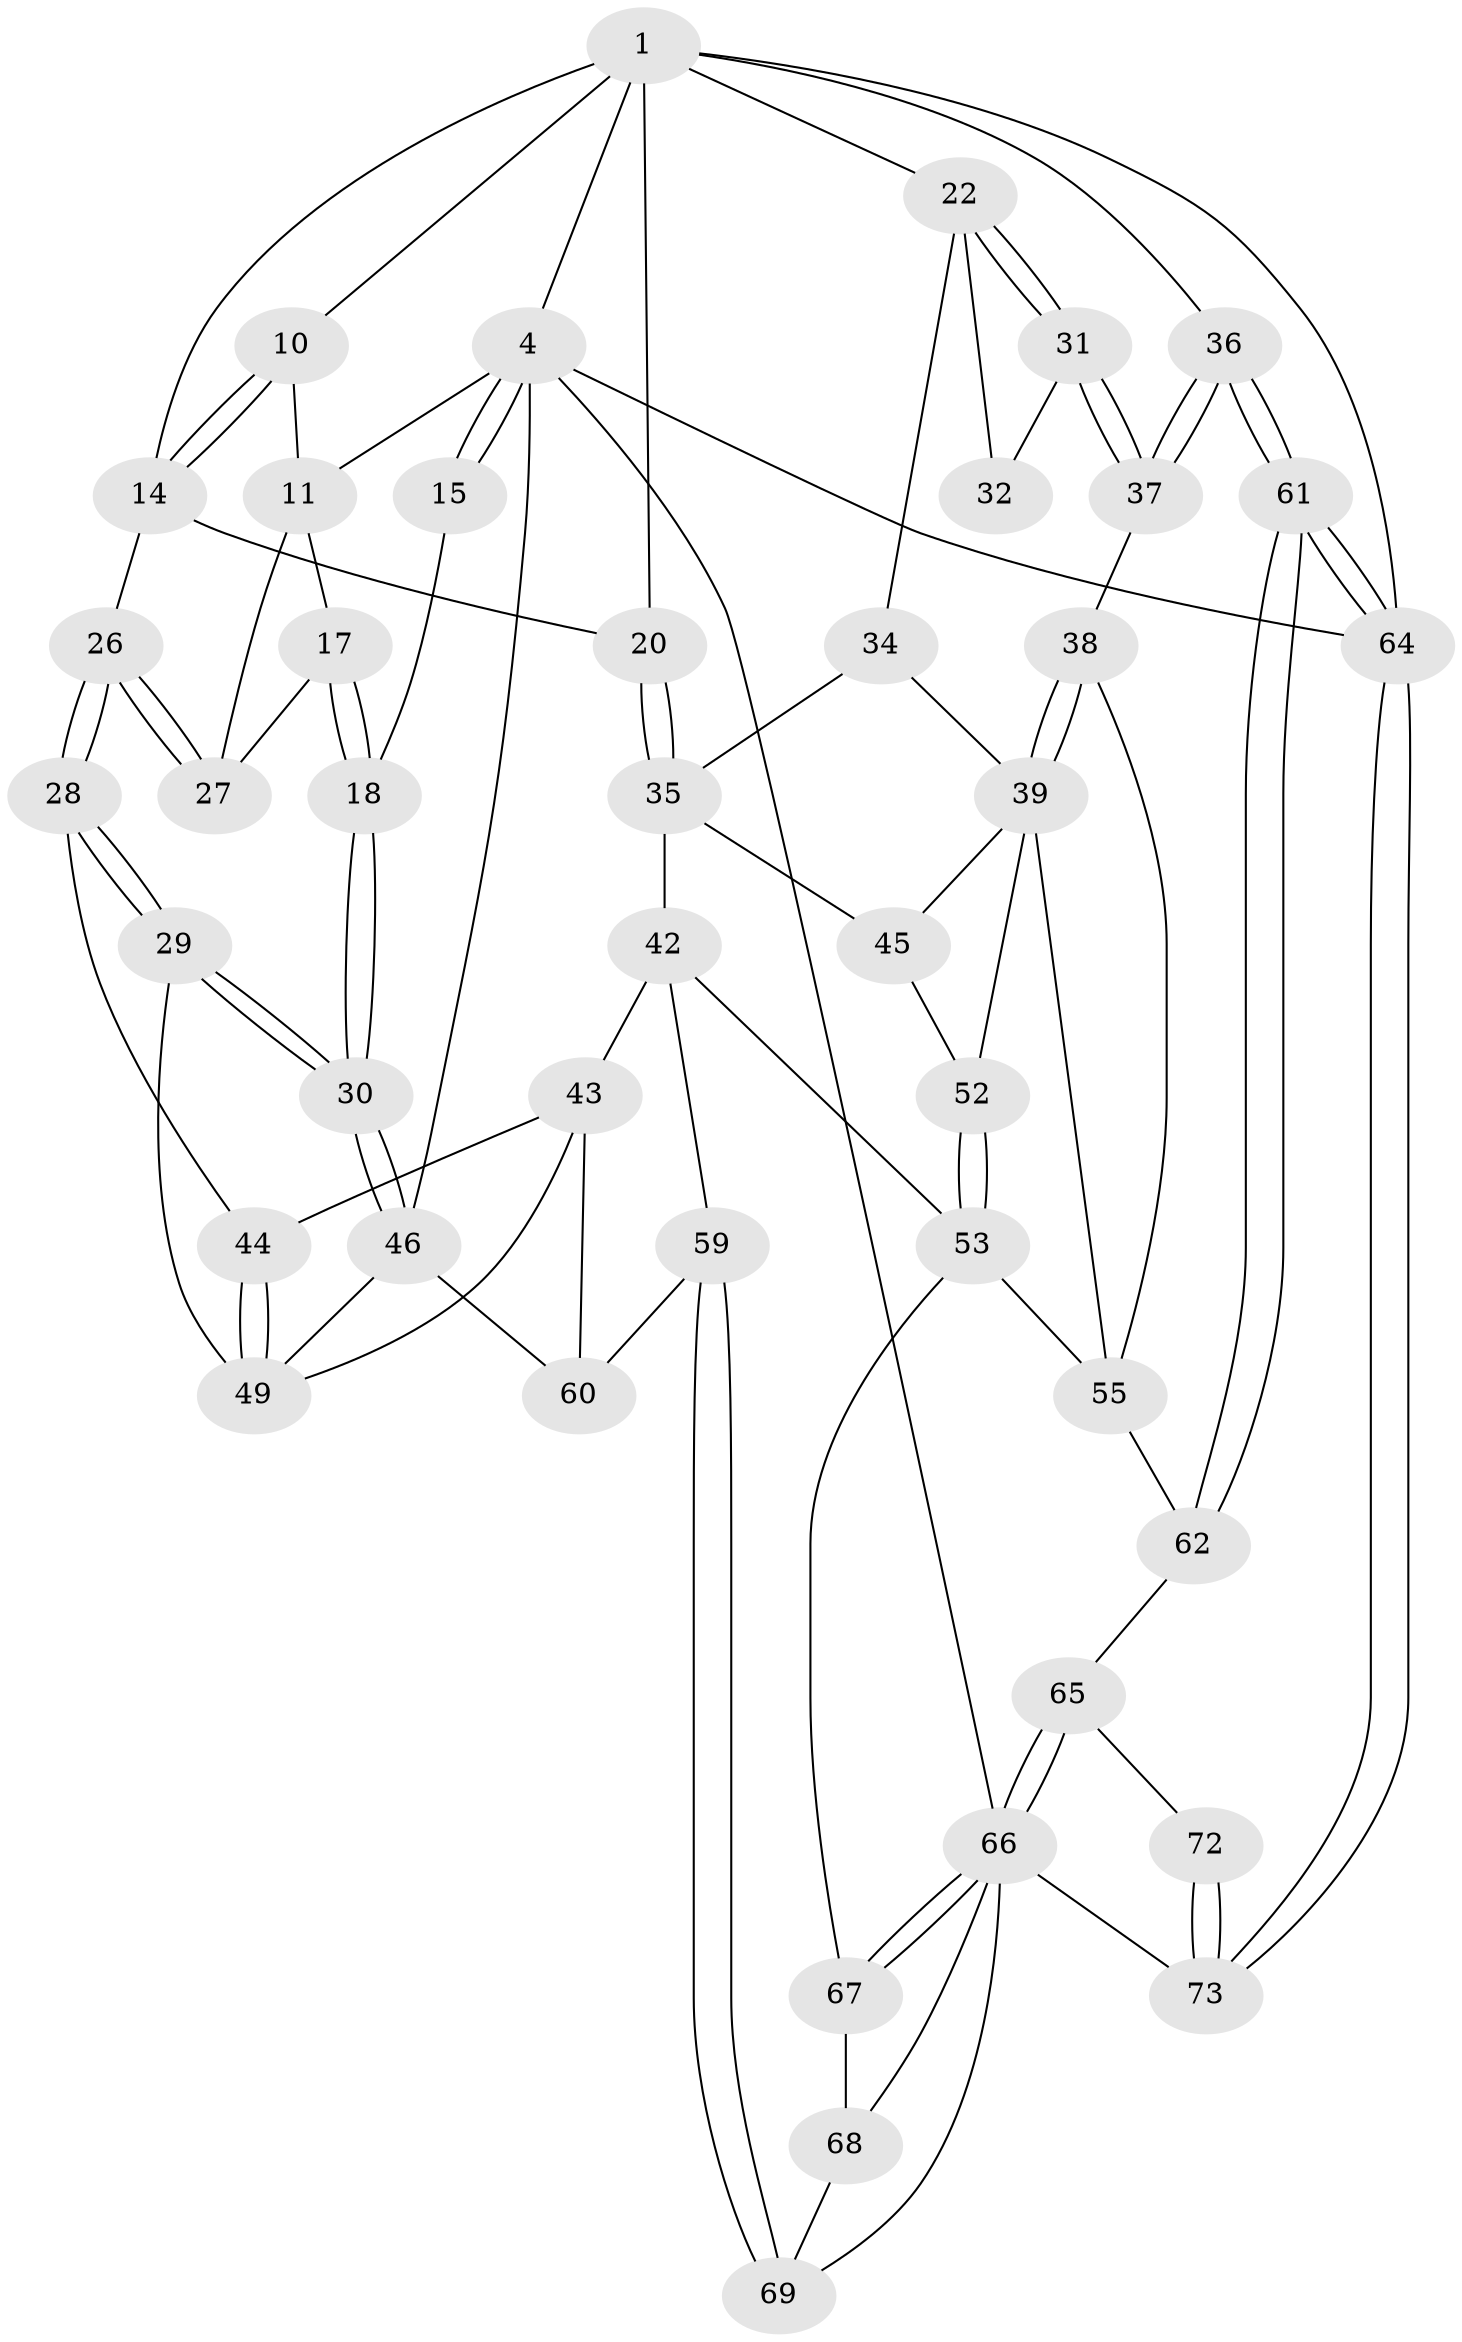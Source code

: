 // original degree distribution, {3: 0.04054054054054054, 5: 0.5, 6: 0.22972972972972974, 4: 0.22972972972972974}
// Generated by graph-tools (version 1.1) at 2025/21/03/04/25 18:21:23]
// undirected, 44 vertices, 100 edges
graph export_dot {
graph [start="1"]
  node [color=gray90,style=filled];
  1 [pos="+0.6402910255875435+0",super="+2+7"];
  4 [pos="+0+0",super="+5+48"];
  10 [pos="+0.21371061394979757+0.0855580442537538"];
  11 [pos="+0.17612384801125472+0.11196081449888541",super="+12"];
  14 [pos="+0.3289755897384485+0.2073357694208593",super="+21"];
  15 [pos="+0+0.2479363756176171"];
  17 [pos="+0+0.23093081949511074"];
  18 [pos="+0+0.2595334625204036"];
  20 [pos="+0.39612474232893047+0.30996591682013125"];
  22 [pos="+1+0",super="+23"];
  26 [pos="+0.20871063788484412+0.40221989023168636"];
  27 [pos="+0.15696510701265198+0.26126277210162835"];
  28 [pos="+0.2034513150751353+0.4097721246867091"];
  29 [pos="+0.028162155662953152+0.4625636530254155"];
  30 [pos="+0+0.4812373587494254"];
  31 [pos="+0.845903185303658+0.37085313386402713"];
  32 [pos="+0.7568700137938131+0.3502899398889284"];
  34 [pos="+0.6645270438197987+0.4484078403581788"];
  35 [pos="+0.4763364407440776+0.4777023105113694",super="+41"];
  36 [pos="+1+0.4803838220646307"];
  37 [pos="+0.9120243256458082+0.5275233344680108"];
  38 [pos="+0.864786476711365+0.5612867432523378"];
  39 [pos="+0.7095086415303958+0.518140112044732",super="+51+40"];
  42 [pos="+0.45108102627333685+0.5794652225829529",super="+54"];
  43 [pos="+0.44869088241880745+0.5800797566176734",super="+58"];
  44 [pos="+0.24257611039683444+0.48807924972620365"];
  45 [pos="+0.5494485064624723+0.5784215484767207"];
  46 [pos="+0+0.7554961882171282",super="+47"];
  49 [pos="+0.2588246820108737+0.736985033535999",super="+50"];
  52 [pos="+0.5867117236623763+0.627539893012597"];
  53 [pos="+0.549624309897117+0.7606933770489881",super="+56"];
  55 [pos="+0.6724207680959849+0.7532450116946011",super="+57"];
  59 [pos="+0.4223897444711851+0.848843566395277"];
  60 [pos="+0.2607530208331616+0.7574258812774729"];
  61 [pos="+1+0.8091493617697323"];
  62 [pos="+1+0.8183634607516674",super="+63"];
  64 [pos="+1+1"];
  65 [pos="+0.8240709772205241+0.8854395416957205"];
  66 [pos="+0.7885311753054415+0.9014788352675704",super="+70"];
  67 [pos="+0.6974068856422767+0.8558040937594185"];
  68 [pos="+0.6446655124419448+0.9121766591357048"];
  69 [pos="+0.4551485907264284+1"];
  72 [pos="+0.9179914113569019+0.9061138631924235"];
  73 [pos="+1+1"];
  1 -- 64;
  1 -- 4 [weight=2];
  1 -- 36;
  1 -- 22 [weight=2];
  1 -- 20;
  1 -- 10;
  1 -- 14;
  4 -- 15 [weight=2];
  4 -- 15;
  4 -- 11;
  4 -- 64;
  4 -- 66;
  4 -- 46;
  10 -- 11;
  10 -- 14;
  10 -- 14;
  11 -- 27;
  11 -- 17;
  14 -- 26;
  14 -- 20;
  15 -- 18;
  17 -- 18;
  17 -- 18;
  17 -- 27;
  18 -- 30;
  18 -- 30;
  20 -- 35;
  20 -- 35;
  22 -- 31;
  22 -- 31;
  22 -- 32 [weight=2];
  22 -- 34;
  26 -- 27;
  26 -- 27;
  26 -- 28;
  26 -- 28;
  28 -- 29;
  28 -- 29;
  28 -- 44;
  29 -- 30;
  29 -- 30;
  29 -- 49;
  30 -- 46;
  30 -- 46;
  31 -- 32;
  31 -- 37;
  31 -- 37;
  34 -- 35;
  34 -- 39;
  35 -- 42;
  35 -- 45;
  36 -- 37;
  36 -- 37;
  36 -- 61;
  36 -- 61;
  37 -- 38;
  38 -- 39;
  38 -- 39;
  38 -- 55;
  39 -- 52;
  39 -- 55;
  39 -- 45;
  42 -- 43;
  42 -- 59;
  42 -- 53;
  43 -- 44;
  43 -- 49;
  43 -- 60;
  44 -- 49;
  44 -- 49;
  45 -- 52;
  46 -- 60;
  46 -- 49;
  52 -- 53;
  52 -- 53;
  53 -- 67;
  53 -- 55;
  55 -- 62;
  59 -- 60;
  59 -- 69;
  59 -- 69;
  61 -- 62;
  61 -- 62;
  61 -- 64;
  61 -- 64;
  62 -- 65;
  64 -- 73;
  64 -- 73;
  65 -- 66;
  65 -- 66;
  65 -- 72;
  66 -- 67;
  66 -- 67;
  66 -- 68;
  66 -- 69;
  66 -- 73;
  67 -- 68;
  68 -- 69;
  72 -- 73;
  72 -- 73;
}
